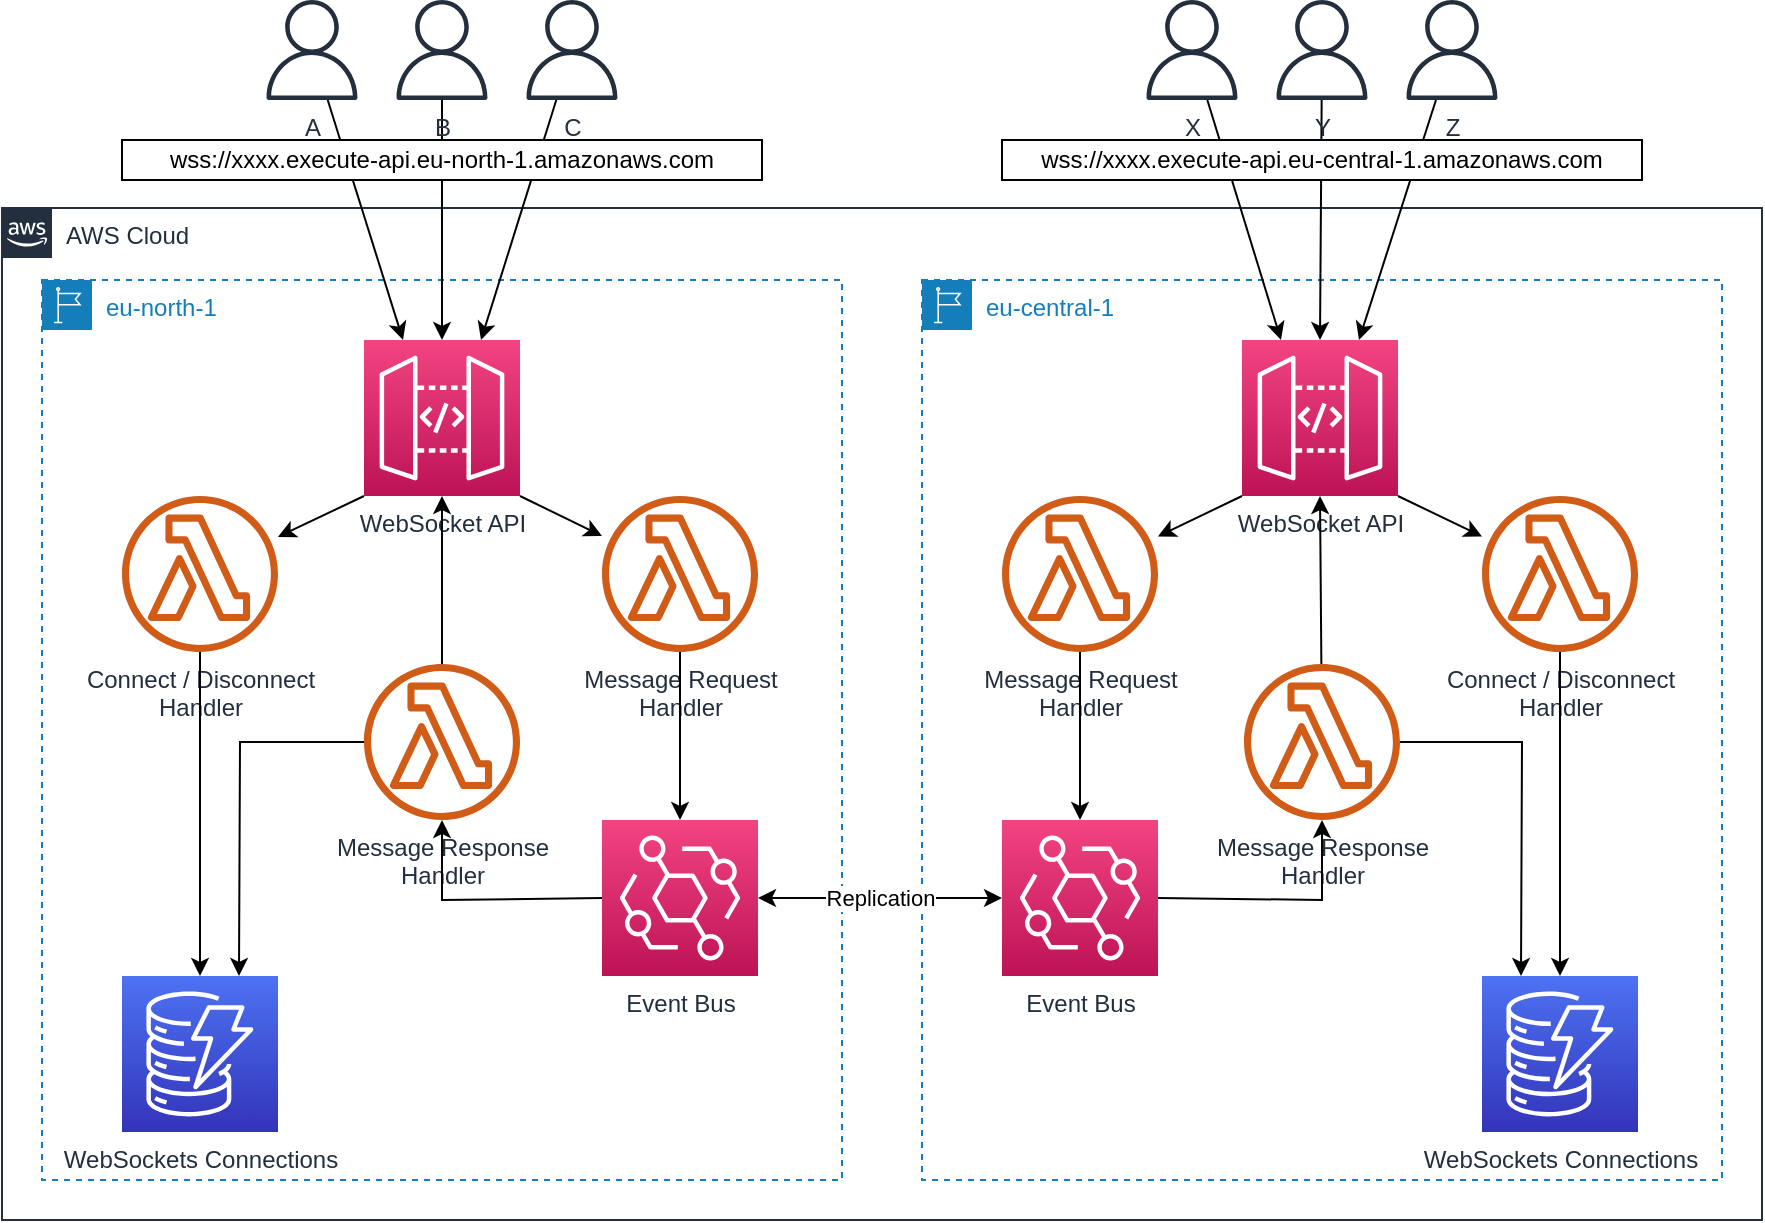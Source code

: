 <mxfile version="20.4.1" type="device"><diagram id="80s9JbFvTdLnMjzhlEDv" name="Page-1"><mxGraphModel dx="2840" dy="771" grid="1" gridSize="10" guides="1" tooltips="1" connect="1" arrows="1" fold="1" page="1" pageScale="1" pageWidth="1654" pageHeight="1169" math="0" shadow="0"><root><mxCell id="0"/><mxCell id="1" parent="0"/><mxCell id="GF3Re33VvrhuDhsaa-2r-1" value="AWS Cloud" style="points=[[0,0],[0.25,0],[0.5,0],[0.75,0],[1,0],[1,0.25],[1,0.5],[1,0.75],[1,1],[0.75,1],[0.5,1],[0.25,1],[0,1],[0,0.75],[0,0.5],[0,0.25]];outlineConnect=0;gradientColor=none;html=1;whiteSpace=wrap;fontSize=12;fontStyle=0;shape=mxgraph.aws4.group;grIcon=mxgraph.aws4.group_aws_cloud_alt;strokeColor=#232F3E;fillColor=none;verticalAlign=top;align=left;spacingLeft=30;fontColor=#232F3E;dashed=0;" parent="1" vertex="1"><mxGeometry x="-420" y="134" width="880" height="506" as="geometry"/></mxCell><mxCell id="GF3Re33VvrhuDhsaa-2r-2" value="eu-north-1" style="points=[[0,0],[0.25,0],[0.5,0],[0.75,0],[1,0],[1,0.25],[1,0.5],[1,0.75],[1,1],[0.75,1],[0.5,1],[0.25,1],[0,1],[0,0.75],[0,0.5],[0,0.25]];outlineConnect=0;gradientColor=none;html=1;whiteSpace=wrap;fontSize=12;fontStyle=0;shape=mxgraph.aws4.group;grIcon=mxgraph.aws4.group_region;strokeColor=#147EBA;fillColor=none;verticalAlign=top;align=left;spacingLeft=30;fontColor=#147EBA;dashed=1;" parent="1" vertex="1"><mxGeometry x="-400" y="170" width="400" height="450" as="geometry"/></mxCell><mxCell id="GF3Re33VvrhuDhsaa-2r-3" value="WebSocket API" style="points=[[0,0,0],[0.25,0,0],[0.5,0,0],[0.75,0,0],[1,0,0],[0,1,0],[0.25,1,0],[0.5,1,0],[0.75,1,0],[1,1,0],[0,0.25,0],[0,0.5,0],[0,0.75,0],[1,0.25,0],[1,0.5,0],[1,0.75,0]];outlineConnect=0;fontColor=#232F3E;gradientColor=#F34482;gradientDirection=north;fillColor=#BC1356;strokeColor=#ffffff;dashed=0;verticalLabelPosition=bottom;verticalAlign=top;align=center;html=1;fontSize=12;fontStyle=0;aspect=fixed;shape=mxgraph.aws4.resourceIcon;resIcon=mxgraph.aws4.api_gateway;" parent="1" vertex="1"><mxGeometry x="-239" y="200" width="78" height="78" as="geometry"/></mxCell><mxCell id="GF3Re33VvrhuDhsaa-2r-4" value="Event Bus" style="points=[[0,0,0],[0.25,0,0],[0.5,0,0],[0.75,0,0],[1,0,0],[0,1,0],[0.25,1,0],[0.5,1,0],[0.75,1,0],[1,1,0],[0,0.25,0],[0,0.5,0],[0,0.75,0],[1,0.25,0],[1,0.5,0],[1,0.75,0]];outlineConnect=0;fontColor=#232F3E;gradientColor=#F34482;gradientDirection=north;fillColor=#BC1356;strokeColor=#ffffff;dashed=0;verticalLabelPosition=bottom;verticalAlign=top;align=center;html=1;fontSize=12;fontStyle=0;aspect=fixed;shape=mxgraph.aws4.resourceIcon;resIcon=mxgraph.aws4.eventbridge;" parent="1" vertex="1"><mxGeometry x="-120" y="440" width="78" height="78" as="geometry"/></mxCell><mxCell id="GF3Re33VvrhuDhsaa-2r-5" value="WebSockets Connections" style="points=[[0,0,0],[0.25,0,0],[0.5,0,0],[0.75,0,0],[1,0,0],[0,1,0],[0.25,1,0],[0.5,1,0],[0.75,1,0],[1,1,0],[0,0.25,0],[0,0.5,0],[0,0.75,0],[1,0.25,0],[1,0.5,0],[1,0.75,0]];outlineConnect=0;fontColor=#232F3E;gradientColor=#4D72F3;gradientDirection=north;fillColor=#3334B9;strokeColor=#ffffff;dashed=0;verticalLabelPosition=bottom;verticalAlign=top;align=center;html=1;fontSize=12;fontStyle=0;aspect=fixed;shape=mxgraph.aws4.resourceIcon;resIcon=mxgraph.aws4.dynamodb;" parent="1" vertex="1"><mxGeometry x="-360" y="518" width="78" height="78" as="geometry"/></mxCell><mxCell id="GF3Re33VvrhuDhsaa-2r-9" value="Connect / Disconnect&lt;br&gt;Handler" style="outlineConnect=0;fontColor=#232F3E;gradientColor=none;fillColor=#D05C17;strokeColor=none;dashed=0;verticalLabelPosition=bottom;verticalAlign=top;align=center;html=1;fontSize=12;fontStyle=0;aspect=fixed;pointerEvents=1;shape=mxgraph.aws4.lambda_function;" parent="1" vertex="1"><mxGeometry x="-360" y="278" width="78" height="78" as="geometry"/></mxCell><mxCell id="k4NEYKxvsSZJBqOYrUAF-1" value="eu-central-1" style="points=[[0,0],[0.25,0],[0.5,0],[0.75,0],[1,0],[1,0.25],[1,0.5],[1,0.75],[1,1],[0.75,1],[0.5,1],[0.25,1],[0,1],[0,0.75],[0,0.5],[0,0.25]];outlineConnect=0;gradientColor=none;html=1;whiteSpace=wrap;fontSize=12;fontStyle=0;shape=mxgraph.aws4.group;grIcon=mxgraph.aws4.group_region;strokeColor=#147EBA;fillColor=none;verticalAlign=top;align=left;spacingLeft=30;fontColor=#147EBA;dashed=1;" vertex="1" parent="1"><mxGeometry x="40" y="170" width="400" height="450" as="geometry"/></mxCell><mxCell id="k4NEYKxvsSZJBqOYrUAF-2" value="WebSocket API" style="points=[[0,0,0],[0.25,0,0],[0.5,0,0],[0.75,0,0],[1,0,0],[0,1,0],[0.25,1,0],[0.5,1,0],[0.75,1,0],[1,1,0],[0,0.25,0],[0,0.5,0],[0,0.75,0],[1,0.25,0],[1,0.5,0],[1,0.75,0]];outlineConnect=0;fontColor=#232F3E;gradientColor=#F34482;gradientDirection=north;fillColor=#BC1356;strokeColor=#ffffff;dashed=0;verticalLabelPosition=bottom;verticalAlign=top;align=center;html=1;fontSize=12;fontStyle=0;aspect=fixed;shape=mxgraph.aws4.resourceIcon;resIcon=mxgraph.aws4.api_gateway;" vertex="1" parent="1"><mxGeometry x="200" y="200" width="78" height="78" as="geometry"/></mxCell><mxCell id="k4NEYKxvsSZJBqOYrUAF-3" value="WebSockets Connections" style="points=[[0,0,0],[0.25,0,0],[0.5,0,0],[0.75,0,0],[1,0,0],[0,1,0],[0.25,1,0],[0.5,1,0],[0.75,1,0],[1,1,0],[0,0.25,0],[0,0.5,0],[0,0.75,0],[1,0.25,0],[1,0.5,0],[1,0.75,0]];outlineConnect=0;fontColor=#232F3E;gradientColor=#4D72F3;gradientDirection=north;fillColor=#3334B9;strokeColor=#ffffff;dashed=0;verticalLabelPosition=bottom;verticalAlign=top;align=center;html=1;fontSize=12;fontStyle=0;aspect=fixed;shape=mxgraph.aws4.resourceIcon;resIcon=mxgraph.aws4.dynamodb;" vertex="1" parent="1"><mxGeometry x="320" y="518" width="78" height="78" as="geometry"/></mxCell><mxCell id="k4NEYKxvsSZJBqOYrUAF-4" value="Message Request&lt;br&gt;Handler" style="outlineConnect=0;fontColor=#232F3E;gradientColor=none;fillColor=#D05C17;strokeColor=none;dashed=0;verticalLabelPosition=bottom;verticalAlign=top;align=center;html=1;fontSize=12;fontStyle=0;aspect=fixed;pointerEvents=1;shape=mxgraph.aws4.lambda_function;" vertex="1" parent="1"><mxGeometry x="-120" y="278" width="78" height="78" as="geometry"/></mxCell><mxCell id="k4NEYKxvsSZJBqOYrUAF-5" value="Message Request&lt;br&gt;Handler" style="outlineConnect=0;fontColor=#232F3E;gradientColor=none;fillColor=#D05C17;strokeColor=none;dashed=0;verticalLabelPosition=bottom;verticalAlign=top;align=center;html=1;fontSize=12;fontStyle=0;aspect=fixed;pointerEvents=1;shape=mxgraph.aws4.lambda_function;" vertex="1" parent="1"><mxGeometry x="80" y="278" width="78" height="78" as="geometry"/></mxCell><mxCell id="k4NEYKxvsSZJBqOYrUAF-6" value="Connect / Disconnect&lt;br&gt;Handler" style="outlineConnect=0;fontColor=#232F3E;gradientColor=none;fillColor=#D05C17;strokeColor=none;dashed=0;verticalLabelPosition=bottom;verticalAlign=top;align=center;html=1;fontSize=12;fontStyle=0;aspect=fixed;pointerEvents=1;shape=mxgraph.aws4.lambda_function;" vertex="1" parent="1"><mxGeometry x="320" y="278" width="78" height="78" as="geometry"/></mxCell><mxCell id="k4NEYKxvsSZJBqOYrUAF-7" value="Event Bus" style="points=[[0,0,0],[0.25,0,0],[0.5,0,0],[0.75,0,0],[1,0,0],[0,1,0],[0.25,1,0],[0.5,1,0],[0.75,1,0],[1,1,0],[0,0.25,0],[0,0.5,0],[0,0.75,0],[1,0.25,0],[1,0.5,0],[1,0.75,0]];outlineConnect=0;fontColor=#232F3E;gradientColor=#F34482;gradientDirection=north;fillColor=#BC1356;strokeColor=#ffffff;dashed=0;verticalLabelPosition=bottom;verticalAlign=top;align=center;html=1;fontSize=12;fontStyle=0;aspect=fixed;shape=mxgraph.aws4.resourceIcon;resIcon=mxgraph.aws4.eventbridge;" vertex="1" parent="1"><mxGeometry x="80" y="440" width="78" height="78" as="geometry"/></mxCell><mxCell id="k4NEYKxvsSZJBqOYrUAF-8" value="" style="endArrow=classic;html=1;rounded=0;exitX=0;exitY=1;exitDx=0;exitDy=0;exitPerimeter=0;" edge="1" parent="1" source="GF3Re33VvrhuDhsaa-2r-3" target="GF3Re33VvrhuDhsaa-2r-9"><mxGeometry width="50" height="50" relative="1" as="geometry"><mxPoint x="-250" y="390" as="sourcePoint"/><mxPoint x="-200" y="340" as="targetPoint"/></mxGeometry></mxCell><mxCell id="k4NEYKxvsSZJBqOYrUAF-10" value="" style="endArrow=classic;html=1;rounded=0;exitX=1;exitY=1;exitDx=0;exitDy=0;exitPerimeter=0;" edge="1" parent="1" source="GF3Re33VvrhuDhsaa-2r-3" target="k4NEYKxvsSZJBqOYrUAF-4"><mxGeometry width="50" height="50" relative="1" as="geometry"><mxPoint x="40" y="450" as="sourcePoint"/><mxPoint x="30" y="70" as="targetPoint"/></mxGeometry></mxCell><mxCell id="k4NEYKxvsSZJBqOYrUAF-11" value="" style="endArrow=classic;html=1;rounded=0;entryX=0.5;entryY=0;entryDx=0;entryDy=0;entryPerimeter=0;" edge="1" parent="1" source="k4NEYKxvsSZJBqOYrUAF-4" target="GF3Re33VvrhuDhsaa-2r-4"><mxGeometry width="50" height="50" relative="1" as="geometry"><mxPoint x="40" y="450" as="sourcePoint"/><mxPoint x="90" y="400" as="targetPoint"/></mxGeometry></mxCell><mxCell id="k4NEYKxvsSZJBqOYrUAF-12" value="" style="endArrow=classic;html=1;rounded=0;entryX=0.5;entryY=0;entryDx=0;entryDy=0;entryPerimeter=0;" edge="1" parent="1" source="GF3Re33VvrhuDhsaa-2r-9" target="GF3Re33VvrhuDhsaa-2r-5"><mxGeometry width="50" height="50" relative="1" as="geometry"><mxPoint x="40" y="450" as="sourcePoint"/><mxPoint x="90" y="400" as="targetPoint"/></mxGeometry></mxCell><mxCell id="k4NEYKxvsSZJBqOYrUAF-13" value="" style="endArrow=classic;html=1;rounded=0;exitX=0;exitY=1;exitDx=0;exitDy=0;exitPerimeter=0;" edge="1" parent="1" source="k4NEYKxvsSZJBqOYrUAF-2" target="k4NEYKxvsSZJBqOYrUAF-5"><mxGeometry width="50" height="50" relative="1" as="geometry"><mxPoint x="40" y="450" as="sourcePoint"/><mxPoint x="90" y="400" as="targetPoint"/></mxGeometry></mxCell><mxCell id="k4NEYKxvsSZJBqOYrUAF-14" value="" style="endArrow=classic;html=1;rounded=0;exitX=1;exitY=1;exitDx=0;exitDy=0;exitPerimeter=0;" edge="1" parent="1" source="k4NEYKxvsSZJBqOYrUAF-2" target="k4NEYKxvsSZJBqOYrUAF-6"><mxGeometry width="50" height="50" relative="1" as="geometry"><mxPoint x="40" y="450" as="sourcePoint"/><mxPoint x="90" y="400" as="targetPoint"/></mxGeometry></mxCell><mxCell id="k4NEYKxvsSZJBqOYrUAF-15" value="" style="endArrow=classic;html=1;rounded=0;entryX=0.5;entryY=0;entryDx=0;entryDy=0;entryPerimeter=0;" edge="1" parent="1" source="k4NEYKxvsSZJBqOYrUAF-5" target="k4NEYKxvsSZJBqOYrUAF-7"><mxGeometry width="50" height="50" relative="1" as="geometry"><mxPoint x="40" y="450" as="sourcePoint"/><mxPoint x="90" y="400" as="targetPoint"/></mxGeometry></mxCell><mxCell id="k4NEYKxvsSZJBqOYrUAF-16" value="" style="endArrow=classic;html=1;rounded=0;entryX=0.5;entryY=0;entryDx=0;entryDy=0;entryPerimeter=0;" edge="1" parent="1" source="k4NEYKxvsSZJBqOYrUAF-6" target="k4NEYKxvsSZJBqOYrUAF-3"><mxGeometry width="50" height="50" relative="1" as="geometry"><mxPoint x="40" y="450" as="sourcePoint"/><mxPoint x="90" y="400" as="targetPoint"/></mxGeometry></mxCell><mxCell id="k4NEYKxvsSZJBqOYrUAF-17" value="Message Response&lt;br&gt;Handler" style="outlineConnect=0;fontColor=#232F3E;gradientColor=none;fillColor=#D05C17;strokeColor=none;dashed=0;verticalLabelPosition=bottom;verticalAlign=top;align=center;html=1;fontSize=12;fontStyle=0;aspect=fixed;pointerEvents=1;shape=mxgraph.aws4.lambda_function;" vertex="1" parent="1"><mxGeometry x="-239" y="362" width="78" height="78" as="geometry"/></mxCell><mxCell id="k4NEYKxvsSZJBqOYrUAF-18" value="Message Response&lt;br&gt;Handler" style="outlineConnect=0;fontColor=#232F3E;gradientColor=none;fillColor=#D05C17;strokeColor=none;dashed=0;verticalLabelPosition=bottom;verticalAlign=top;align=center;html=1;fontSize=12;fontStyle=0;aspect=fixed;pointerEvents=1;shape=mxgraph.aws4.lambda_function;" vertex="1" parent="1"><mxGeometry x="201" y="362" width="78" height="78" as="geometry"/></mxCell><mxCell id="k4NEYKxvsSZJBqOYrUAF-20" value="" style="endArrow=classic;html=1;rounded=0;exitX=1;exitY=0.5;exitDx=0;exitDy=0;exitPerimeter=0;" edge="1" parent="1" source="k4NEYKxvsSZJBqOYrUAF-7" target="k4NEYKxvsSZJBqOYrUAF-18"><mxGeometry width="50" height="50" relative="1" as="geometry"><mxPoint x="40" y="450" as="sourcePoint"/><mxPoint x="90" y="400" as="targetPoint"/><Array as="points"><mxPoint x="240" y="480"/></Array></mxGeometry></mxCell><mxCell id="k4NEYKxvsSZJBqOYrUAF-21" value="" style="endArrow=classic;html=1;rounded=0;exitX=0;exitY=0.5;exitDx=0;exitDy=0;exitPerimeter=0;" edge="1" parent="1" source="GF3Re33VvrhuDhsaa-2r-4" target="k4NEYKxvsSZJBqOYrUAF-17"><mxGeometry width="50" height="50" relative="1" as="geometry"><mxPoint x="40" y="450" as="sourcePoint"/><mxPoint x="90" y="400" as="targetPoint"/><Array as="points"><mxPoint x="-200" y="480"/></Array></mxGeometry></mxCell><mxCell id="k4NEYKxvsSZJBqOYrUAF-22" value="" style="endArrow=classic;html=1;rounded=0;entryX=0.5;entryY=1;entryDx=0;entryDy=0;entryPerimeter=0;" edge="1" parent="1" source="k4NEYKxvsSZJBqOYrUAF-17" target="GF3Re33VvrhuDhsaa-2r-3"><mxGeometry width="50" height="50" relative="1" as="geometry"><mxPoint x="40" y="450" as="sourcePoint"/><mxPoint x="90" y="400" as="targetPoint"/></mxGeometry></mxCell><mxCell id="k4NEYKxvsSZJBqOYrUAF-23" value="" style="endArrow=classic;html=1;rounded=0;entryX=0.5;entryY=1;entryDx=0;entryDy=0;entryPerimeter=0;" edge="1" parent="1" source="k4NEYKxvsSZJBqOYrUAF-18" target="k4NEYKxvsSZJBqOYrUAF-2"><mxGeometry width="50" height="50" relative="1" as="geometry"><mxPoint x="40" y="450" as="sourcePoint"/><mxPoint x="90" y="400" as="targetPoint"/></mxGeometry></mxCell><mxCell id="k4NEYKxvsSZJBqOYrUAF-24" value="" style="endArrow=classic;html=1;rounded=0;entryX=0.75;entryY=0;entryDx=0;entryDy=0;entryPerimeter=0;" edge="1" parent="1" source="k4NEYKxvsSZJBqOYrUAF-17" target="GF3Re33VvrhuDhsaa-2r-5"><mxGeometry width="50" height="50" relative="1" as="geometry"><mxPoint x="40" y="450" as="sourcePoint"/><mxPoint x="90" y="400" as="targetPoint"/><Array as="points"><mxPoint x="-301" y="401"/></Array></mxGeometry></mxCell><mxCell id="k4NEYKxvsSZJBqOYrUAF-25" value="" style="endArrow=classic;html=1;rounded=0;entryX=0.25;entryY=0;entryDx=0;entryDy=0;entryPerimeter=0;" edge="1" parent="1" source="k4NEYKxvsSZJBqOYrUAF-18" target="k4NEYKxvsSZJBqOYrUAF-3"><mxGeometry width="50" height="50" relative="1" as="geometry"><mxPoint x="40" y="450" as="sourcePoint"/><mxPoint x="90" y="400" as="targetPoint"/><Array as="points"><mxPoint x="340" y="401"/></Array></mxGeometry></mxCell><mxCell id="k4NEYKxvsSZJBqOYrUAF-26" value="Replication" style="endArrow=classic;startArrow=classic;html=1;rounded=0;exitX=1;exitY=0.5;exitDx=0;exitDy=0;exitPerimeter=0;entryX=0;entryY=0.5;entryDx=0;entryDy=0;entryPerimeter=0;" edge="1" parent="1" source="GF3Re33VvrhuDhsaa-2r-4" target="k4NEYKxvsSZJBqOYrUAF-7"><mxGeometry width="50" height="50" relative="1" as="geometry"><mxPoint x="40" y="450" as="sourcePoint"/><mxPoint x="90" y="400" as="targetPoint"/></mxGeometry></mxCell><mxCell id="k4NEYKxvsSZJBqOYrUAF-28" value="A" style="sketch=0;outlineConnect=0;fontColor=#232F3E;gradientColor=none;fillColor=#232F3D;strokeColor=none;dashed=0;verticalLabelPosition=bottom;verticalAlign=top;align=center;html=1;fontSize=12;fontStyle=0;aspect=fixed;pointerEvents=1;shape=mxgraph.aws4.user;" vertex="1" parent="1"><mxGeometry x="-290" y="30" width="50" height="50" as="geometry"/></mxCell><mxCell id="k4NEYKxvsSZJBqOYrUAF-30" value="C" style="sketch=0;outlineConnect=0;fontColor=#232F3E;gradientColor=none;fillColor=#232F3D;strokeColor=none;dashed=0;verticalLabelPosition=bottom;verticalAlign=top;align=center;html=1;fontSize=12;fontStyle=0;aspect=fixed;pointerEvents=1;shape=mxgraph.aws4.user;" vertex="1" parent="1"><mxGeometry x="-160" y="30" width="50" height="50" as="geometry"/></mxCell><mxCell id="k4NEYKxvsSZJBqOYrUAF-31" value="" style="endArrow=classic;html=1;rounded=0;entryX=0.25;entryY=0;entryDx=0;entryDy=0;entryPerimeter=0;" edge="1" parent="1" source="k4NEYKxvsSZJBqOYrUAF-28" target="GF3Re33VvrhuDhsaa-2r-3"><mxGeometry width="50" height="50" relative="1" as="geometry"><mxPoint x="40" y="350" as="sourcePoint"/><mxPoint x="90" y="300" as="targetPoint"/></mxGeometry></mxCell><mxCell id="k4NEYKxvsSZJBqOYrUAF-32" value="" style="endArrow=classic;html=1;rounded=0;entryX=0.5;entryY=0;entryDx=0;entryDy=0;entryPerimeter=0;" edge="1" parent="1" source="k4NEYKxvsSZJBqOYrUAF-29" target="GF3Re33VvrhuDhsaa-2r-3"><mxGeometry width="50" height="50" relative="1" as="geometry"><mxPoint x="40" y="350" as="sourcePoint"/><mxPoint x="90" y="300" as="targetPoint"/></mxGeometry></mxCell><mxCell id="k4NEYKxvsSZJBqOYrUAF-33" value="" style="endArrow=classic;html=1;rounded=0;entryX=0.75;entryY=0;entryDx=0;entryDy=0;entryPerimeter=0;" edge="1" parent="1" source="k4NEYKxvsSZJBqOYrUAF-30" target="GF3Re33VvrhuDhsaa-2r-3"><mxGeometry width="50" height="50" relative="1" as="geometry"><mxPoint x="40" y="350" as="sourcePoint"/><mxPoint x="90" y="300" as="targetPoint"/></mxGeometry></mxCell><mxCell id="k4NEYKxvsSZJBqOYrUAF-34" value="wss://xxxx.execute-api.eu-north-1.amazonaws.com" style="rounded=0;whiteSpace=wrap;html=1;" vertex="1" parent="1"><mxGeometry x="-360" y="100" width="320" height="20" as="geometry"/></mxCell><mxCell id="k4NEYKxvsSZJBqOYrUAF-36" value="X" style="sketch=0;outlineConnect=0;fontColor=#232F3E;gradientColor=none;fillColor=#232F3D;strokeColor=none;dashed=0;verticalLabelPosition=bottom;verticalAlign=top;align=center;html=1;fontSize=12;fontStyle=0;aspect=fixed;pointerEvents=1;shape=mxgraph.aws4.user;" vertex="1" parent="1"><mxGeometry x="150" y="30" width="50" height="50" as="geometry"/></mxCell><mxCell id="k4NEYKxvsSZJBqOYrUAF-38" value="Z" style="sketch=0;outlineConnect=0;fontColor=#232F3E;gradientColor=none;fillColor=#232F3D;strokeColor=none;dashed=0;verticalLabelPosition=bottom;verticalAlign=top;align=center;html=1;fontSize=12;fontStyle=0;aspect=fixed;pointerEvents=1;shape=mxgraph.aws4.user;" vertex="1" parent="1"><mxGeometry x="280" y="30" width="50" height="50" as="geometry"/></mxCell><mxCell id="k4NEYKxvsSZJBqOYrUAF-39" value="" style="endArrow=classic;html=1;rounded=0;entryX=0.25;entryY=0;entryDx=0;entryDy=0;entryPerimeter=0;" edge="1" parent="1" source="k4NEYKxvsSZJBqOYrUAF-36" target="k4NEYKxvsSZJBqOYrUAF-2"><mxGeometry width="50" height="50" relative="1" as="geometry"><mxPoint x="40" y="340" as="sourcePoint"/><mxPoint x="90" y="290" as="targetPoint"/></mxGeometry></mxCell><mxCell id="k4NEYKxvsSZJBqOYrUAF-40" value="" style="endArrow=classic;html=1;rounded=0;entryX=0.5;entryY=0;entryDx=0;entryDy=0;entryPerimeter=0;" edge="1" parent="1" source="k4NEYKxvsSZJBqOYrUAF-37" target="k4NEYKxvsSZJBqOYrUAF-2"><mxGeometry width="50" height="50" relative="1" as="geometry"><mxPoint x="40" y="340" as="sourcePoint"/><mxPoint x="90" y="290" as="targetPoint"/></mxGeometry></mxCell><mxCell id="k4NEYKxvsSZJBqOYrUAF-41" value="" style="endArrow=classic;html=1;rounded=0;entryX=0.75;entryY=0;entryDx=0;entryDy=0;entryPerimeter=0;" edge="1" parent="1" source="k4NEYKxvsSZJBqOYrUAF-38" target="k4NEYKxvsSZJBqOYrUAF-2"><mxGeometry width="50" height="50" relative="1" as="geometry"><mxPoint x="40" y="340" as="sourcePoint"/><mxPoint x="90" y="290" as="targetPoint"/></mxGeometry></mxCell><mxCell id="k4NEYKxvsSZJBqOYrUAF-35" value="wss://xxxx.execute-api.eu-central-1.amazonaws.com" style="rounded=0;whiteSpace=wrap;html=1;" vertex="1" parent="1"><mxGeometry x="80" y="100" width="320" height="20" as="geometry"/></mxCell><mxCell id="k4NEYKxvsSZJBqOYrUAF-37" value="Y" style="sketch=0;outlineConnect=0;fontColor=#232F3E;gradientColor=none;fillColor=#232F3D;strokeColor=none;dashed=0;verticalLabelPosition=bottom;verticalAlign=top;align=center;html=1;fontSize=12;fontStyle=0;aspect=fixed;pointerEvents=1;shape=mxgraph.aws4.user;" vertex="1" parent="1"><mxGeometry x="215" y="30" width="50" height="50" as="geometry"/></mxCell><mxCell id="k4NEYKxvsSZJBqOYrUAF-29" value="B" style="sketch=0;outlineConnect=0;fontColor=#232F3E;gradientColor=none;fillColor=#232F3D;strokeColor=none;dashed=0;verticalLabelPosition=bottom;verticalAlign=top;align=center;html=1;fontSize=12;fontStyle=0;aspect=fixed;pointerEvents=1;shape=mxgraph.aws4.user;" vertex="1" parent="1"><mxGeometry x="-225" y="30" width="50" height="50" as="geometry"/></mxCell></root></mxGraphModel></diagram></mxfile>